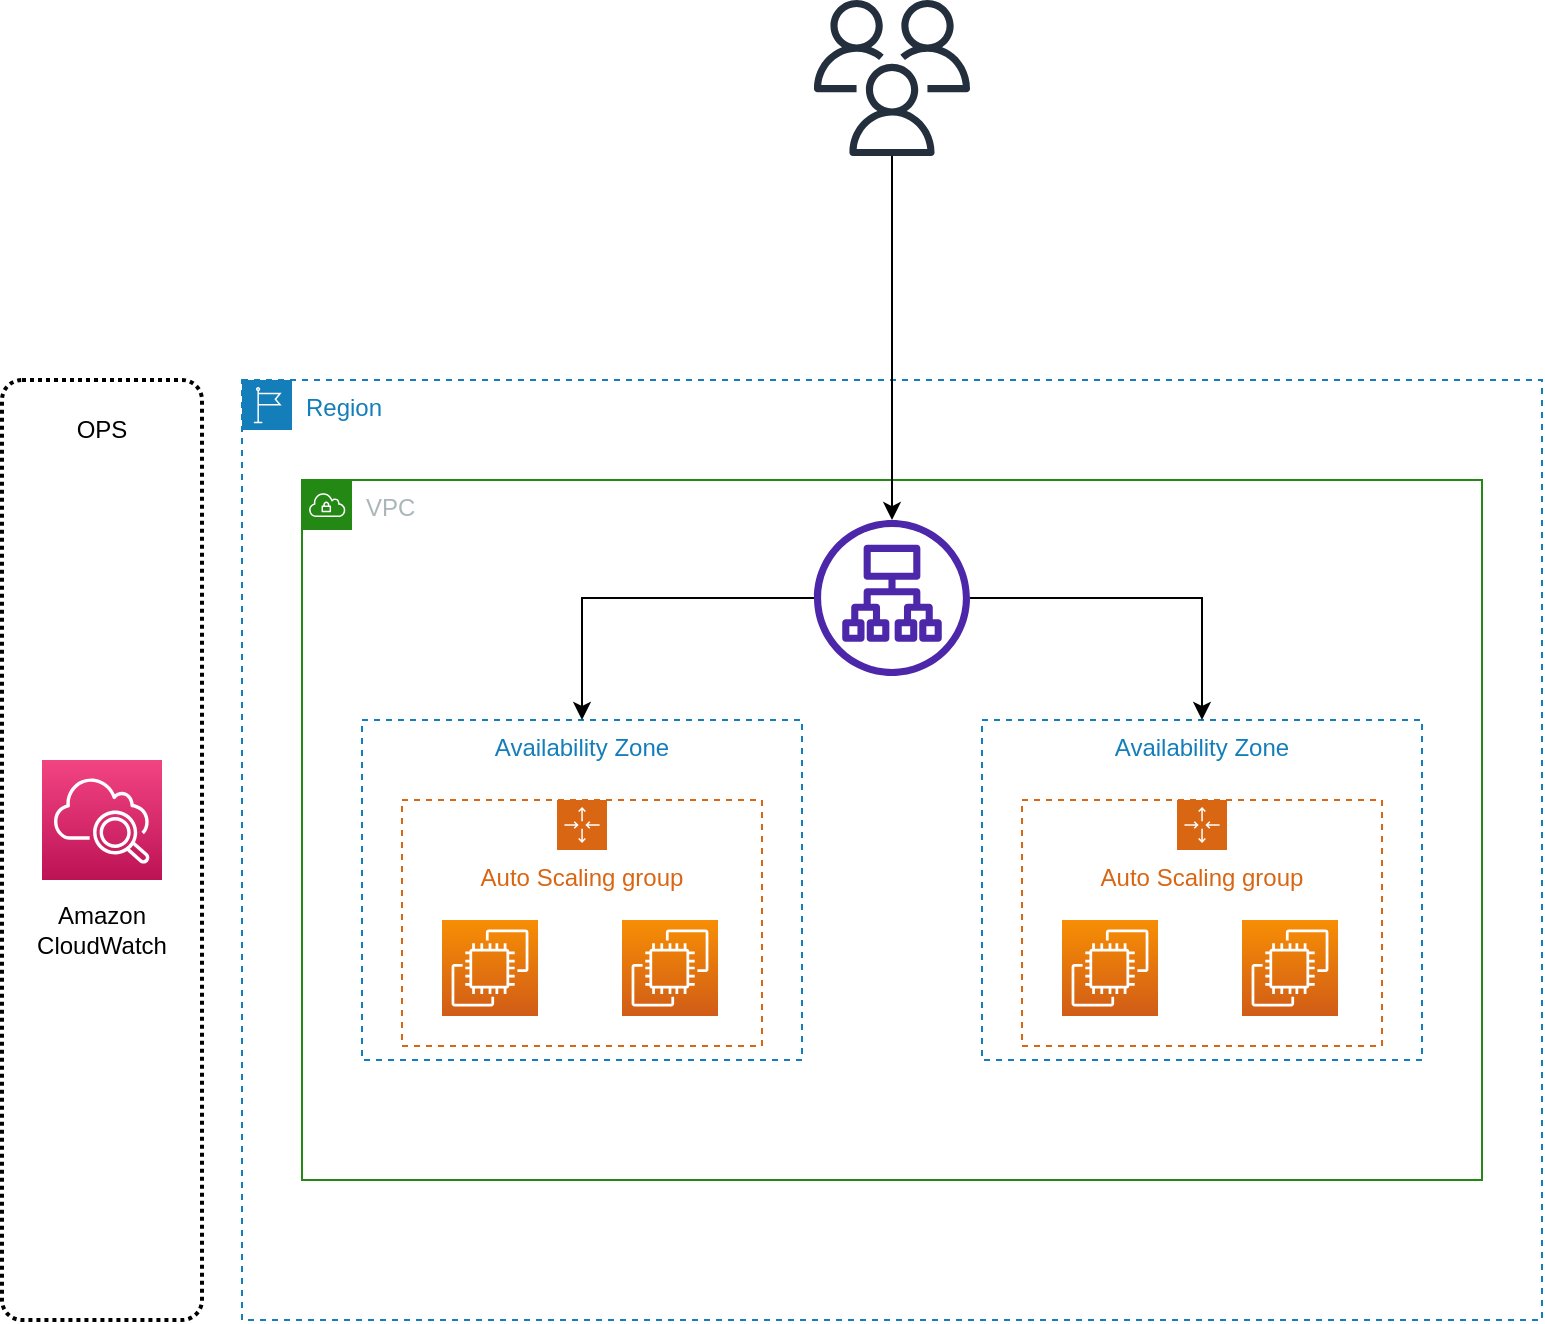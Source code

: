<mxfile version="17.1.2" type="github">
  <diagram id="dOz6Z9lJ9oCAIP8GvEkG" name="Page-1">
    <mxGraphModel dx="2066" dy="1136" grid="1" gridSize="10" guides="1" tooltips="1" connect="1" arrows="1" fold="1" page="1" pageScale="1" pageWidth="827" pageHeight="1169" math="0" shadow="0">
      <root>
        <mxCell id="0" />
        <mxCell id="1" parent="0" />
        <mxCell id="L7DC1weGrc2uVhu9UuXh-1" value="Region" style="points=[[0,0],[0.25,0],[0.5,0],[0.75,0],[1,0],[1,0.25],[1,0.5],[1,0.75],[1,1],[0.75,1],[0.5,1],[0.25,1],[0,1],[0,0.75],[0,0.5],[0,0.25]];outlineConnect=0;gradientColor=none;html=1;whiteSpace=wrap;fontSize=12;fontStyle=0;container=1;pointerEvents=0;collapsible=0;recursiveResize=0;shape=mxgraph.aws4.group;grIcon=mxgraph.aws4.group_region;strokeColor=#147EBA;fillColor=none;verticalAlign=top;align=left;spacingLeft=30;fontColor=#147EBA;dashed=1;" vertex="1" parent="1">
          <mxGeometry x="140" y="330" width="650" height="470" as="geometry" />
        </mxCell>
        <mxCell id="L7DC1weGrc2uVhu9UuXh-3" value="VPC" style="points=[[0,0],[0.25,0],[0.5,0],[0.75,0],[1,0],[1,0.25],[1,0.5],[1,0.75],[1,1],[0.75,1],[0.5,1],[0.25,1],[0,1],[0,0.75],[0,0.5],[0,0.25]];outlineConnect=0;gradientColor=none;html=1;whiteSpace=wrap;fontSize=12;fontStyle=0;container=1;pointerEvents=0;collapsible=0;recursiveResize=0;shape=mxgraph.aws4.group;grIcon=mxgraph.aws4.group_vpc;strokeColor=#248814;fillColor=none;verticalAlign=top;align=left;spacingLeft=30;fontColor=#AAB7B8;dashed=0;" vertex="1" parent="L7DC1weGrc2uVhu9UuXh-1">
          <mxGeometry x="30" y="50" width="590" height="350" as="geometry" />
        </mxCell>
        <mxCell id="L7DC1weGrc2uVhu9UuXh-11" value="" style="group" vertex="1" connectable="0" parent="L7DC1weGrc2uVhu9UuXh-3">
          <mxGeometry x="30" y="120" width="220" height="170" as="geometry" />
        </mxCell>
        <mxCell id="L7DC1weGrc2uVhu9UuXh-4" value="Availability Zone" style="fillColor=none;strokeColor=#147EBA;dashed=1;verticalAlign=top;fontStyle=0;fontColor=#147EBA;" vertex="1" parent="L7DC1weGrc2uVhu9UuXh-11">
          <mxGeometry width="220" height="170" as="geometry" />
        </mxCell>
        <mxCell id="L7DC1weGrc2uVhu9UuXh-7" value="Auto Scaling group" style="points=[[0,0],[0.25,0],[0.5,0],[0.75,0],[1,0],[1,0.25],[1,0.5],[1,0.75],[1,1],[0.75,1],[0.5,1],[0.25,1],[0,1],[0,0.75],[0,0.5],[0,0.25]];outlineConnect=0;gradientColor=none;html=1;whiteSpace=wrap;fontSize=12;fontStyle=0;container=1;pointerEvents=0;collapsible=0;recursiveResize=0;shape=mxgraph.aws4.groupCenter;grIcon=mxgraph.aws4.group_auto_scaling_group;grStroke=1;strokeColor=#D86613;fillColor=none;verticalAlign=top;align=center;fontColor=#D86613;dashed=1;spacingTop=25;" vertex="1" parent="L7DC1weGrc2uVhu9UuXh-11">
          <mxGeometry x="20" y="40" width="180" height="123" as="geometry" />
        </mxCell>
        <mxCell id="L7DC1weGrc2uVhu9UuXh-8" value="" style="sketch=0;points=[[0,0,0],[0.25,0,0],[0.5,0,0],[0.75,0,0],[1,0,0],[0,1,0],[0.25,1,0],[0.5,1,0],[0.75,1,0],[1,1,0],[0,0.25,0],[0,0.5,0],[0,0.75,0],[1,0.25,0],[1,0.5,0],[1,0.75,0]];outlineConnect=0;fontColor=#232F3E;gradientColor=#F78E04;gradientDirection=north;fillColor=#D05C17;strokeColor=#ffffff;dashed=0;verticalLabelPosition=bottom;verticalAlign=top;align=center;html=1;fontSize=12;fontStyle=0;aspect=fixed;shape=mxgraph.aws4.resourceIcon;resIcon=mxgraph.aws4.ec2;" vertex="1" parent="L7DC1weGrc2uVhu9UuXh-11">
          <mxGeometry x="40" y="100" width="48" height="48" as="geometry" />
        </mxCell>
        <mxCell id="L7DC1weGrc2uVhu9UuXh-10" value="" style="sketch=0;points=[[0,0,0],[0.25,0,0],[0.5,0,0],[0.75,0,0],[1,0,0],[0,1,0],[0.25,1,0],[0.5,1,0],[0.75,1,0],[1,1,0],[0,0.25,0],[0,0.5,0],[0,0.75,0],[1,0.25,0],[1,0.5,0],[1,0.75,0]];outlineConnect=0;fontColor=#232F3E;gradientColor=#F78E04;gradientDirection=north;fillColor=#D05C17;strokeColor=#ffffff;dashed=0;verticalLabelPosition=bottom;verticalAlign=top;align=center;html=1;fontSize=12;fontStyle=0;aspect=fixed;shape=mxgraph.aws4.resourceIcon;resIcon=mxgraph.aws4.ec2;" vertex="1" parent="L7DC1weGrc2uVhu9UuXh-11">
          <mxGeometry x="130" y="100" width="48" height="48" as="geometry" />
        </mxCell>
        <mxCell id="L7DC1weGrc2uVhu9UuXh-12" value="" style="group" vertex="1" connectable="0" parent="L7DC1weGrc2uVhu9UuXh-3">
          <mxGeometry x="340" y="120" width="220" height="170" as="geometry" />
        </mxCell>
        <mxCell id="L7DC1weGrc2uVhu9UuXh-13" value="Availability Zone" style="fillColor=none;strokeColor=#147EBA;dashed=1;verticalAlign=top;fontStyle=0;fontColor=#147EBA;" vertex="1" parent="L7DC1weGrc2uVhu9UuXh-12">
          <mxGeometry width="220" height="170" as="geometry" />
        </mxCell>
        <mxCell id="L7DC1weGrc2uVhu9UuXh-14" value="Auto Scaling group" style="points=[[0,0],[0.25,0],[0.5,0],[0.75,0],[1,0],[1,0.25],[1,0.5],[1,0.75],[1,1],[0.75,1],[0.5,1],[0.25,1],[0,1],[0,0.75],[0,0.5],[0,0.25]];outlineConnect=0;gradientColor=none;html=1;whiteSpace=wrap;fontSize=12;fontStyle=0;container=1;pointerEvents=0;collapsible=0;recursiveResize=0;shape=mxgraph.aws4.groupCenter;grIcon=mxgraph.aws4.group_auto_scaling_group;grStroke=1;strokeColor=#D86613;fillColor=none;verticalAlign=top;align=center;fontColor=#D86613;dashed=1;spacingTop=25;" vertex="1" parent="L7DC1weGrc2uVhu9UuXh-12">
          <mxGeometry x="20" y="40" width="180" height="123" as="geometry" />
        </mxCell>
        <mxCell id="L7DC1weGrc2uVhu9UuXh-15" value="" style="sketch=0;points=[[0,0,0],[0.25,0,0],[0.5,0,0],[0.75,0,0],[1,0,0],[0,1,0],[0.25,1,0],[0.5,1,0],[0.75,1,0],[1,1,0],[0,0.25,0],[0,0.5,0],[0,0.75,0],[1,0.25,0],[1,0.5,0],[1,0.75,0]];outlineConnect=0;fontColor=#232F3E;gradientColor=#F78E04;gradientDirection=north;fillColor=#D05C17;strokeColor=#ffffff;dashed=0;verticalLabelPosition=bottom;verticalAlign=top;align=center;html=1;fontSize=12;fontStyle=0;aspect=fixed;shape=mxgraph.aws4.resourceIcon;resIcon=mxgraph.aws4.ec2;" vertex="1" parent="L7DC1weGrc2uVhu9UuXh-12">
          <mxGeometry x="40" y="100" width="48" height="48" as="geometry" />
        </mxCell>
        <mxCell id="L7DC1weGrc2uVhu9UuXh-16" value="" style="sketch=0;points=[[0,0,0],[0.25,0,0],[0.5,0,0],[0.75,0,0],[1,0,0],[0,1,0],[0.25,1,0],[0.5,1,0],[0.75,1,0],[1,1,0],[0,0.25,0],[0,0.5,0],[0,0.75,0],[1,0.25,0],[1,0.5,0],[1,0.75,0]];outlineConnect=0;fontColor=#232F3E;gradientColor=#F78E04;gradientDirection=north;fillColor=#D05C17;strokeColor=#ffffff;dashed=0;verticalLabelPosition=bottom;verticalAlign=top;align=center;html=1;fontSize=12;fontStyle=0;aspect=fixed;shape=mxgraph.aws4.resourceIcon;resIcon=mxgraph.aws4.ec2;" vertex="1" parent="L7DC1weGrc2uVhu9UuXh-12">
          <mxGeometry x="130" y="100" width="48" height="48" as="geometry" />
        </mxCell>
        <mxCell id="L7DC1weGrc2uVhu9UuXh-19" style="edgeStyle=orthogonalEdgeStyle;rounded=0;orthogonalLoop=1;jettySize=auto;html=1;" edge="1" parent="L7DC1weGrc2uVhu9UuXh-3" source="L7DC1weGrc2uVhu9UuXh-18" target="L7DC1weGrc2uVhu9UuXh-13">
          <mxGeometry relative="1" as="geometry" />
        </mxCell>
        <mxCell id="L7DC1weGrc2uVhu9UuXh-20" style="edgeStyle=orthogonalEdgeStyle;rounded=0;orthogonalLoop=1;jettySize=auto;html=1;" edge="1" parent="L7DC1weGrc2uVhu9UuXh-3" source="L7DC1weGrc2uVhu9UuXh-18" target="L7DC1weGrc2uVhu9UuXh-4">
          <mxGeometry relative="1" as="geometry" />
        </mxCell>
        <mxCell id="L7DC1weGrc2uVhu9UuXh-18" value="" style="sketch=0;outlineConnect=0;fontColor=#232F3E;gradientColor=none;fillColor=#4D27AA;strokeColor=none;dashed=0;verticalLabelPosition=bottom;verticalAlign=top;align=center;html=1;fontSize=12;fontStyle=0;aspect=fixed;pointerEvents=1;shape=mxgraph.aws4.application_load_balancer;" vertex="1" parent="L7DC1weGrc2uVhu9UuXh-3">
          <mxGeometry x="256" y="20" width="78" height="78" as="geometry" />
        </mxCell>
        <mxCell id="L7DC1weGrc2uVhu9UuXh-2" value="" style="rounded=1;arcSize=10;dashed=1;fillColor=none;gradientColor=none;dashPattern=1 1;strokeWidth=2;" vertex="1" parent="1">
          <mxGeometry x="20" y="330" width="100" height="470" as="geometry" />
        </mxCell>
        <mxCell id="L7DC1weGrc2uVhu9UuXh-21" value="" style="sketch=0;points=[[0,0,0],[0.25,0,0],[0.5,0,0],[0.75,0,0],[1,0,0],[0,1,0],[0.25,1,0],[0.5,1,0],[0.75,1,0],[1,1,0],[0,0.25,0],[0,0.5,0],[0,0.75,0],[1,0.25,0],[1,0.5,0],[1,0.75,0]];points=[[0,0,0],[0.25,0,0],[0.5,0,0],[0.75,0,0],[1,0,0],[0,1,0],[0.25,1,0],[0.5,1,0],[0.75,1,0],[1,1,0],[0,0.25,0],[0,0.5,0],[0,0.75,0],[1,0.25,0],[1,0.5,0],[1,0.75,0]];outlineConnect=0;fontColor=#232F3E;gradientColor=#F34482;gradientDirection=north;fillColor=#BC1356;strokeColor=#ffffff;dashed=0;verticalLabelPosition=bottom;verticalAlign=top;align=center;html=1;fontSize=12;fontStyle=0;aspect=fixed;shape=mxgraph.aws4.resourceIcon;resIcon=mxgraph.aws4.cloudwatch_2;" vertex="1" parent="1">
          <mxGeometry x="40" y="520" width="60" height="60" as="geometry" />
        </mxCell>
        <mxCell id="L7DC1weGrc2uVhu9UuXh-23" style="edgeStyle=orthogonalEdgeStyle;rounded=0;orthogonalLoop=1;jettySize=auto;html=1;" edge="1" parent="1" source="L7DC1weGrc2uVhu9UuXh-22" target="L7DC1weGrc2uVhu9UuXh-18">
          <mxGeometry relative="1" as="geometry" />
        </mxCell>
        <mxCell id="L7DC1weGrc2uVhu9UuXh-22" value="" style="sketch=0;outlineConnect=0;fontColor=#232F3E;gradientColor=none;fillColor=#232F3D;strokeColor=none;dashed=0;verticalLabelPosition=bottom;verticalAlign=top;align=center;html=1;fontSize=12;fontStyle=0;aspect=fixed;pointerEvents=1;shape=mxgraph.aws4.users;" vertex="1" parent="1">
          <mxGeometry x="426" y="140" width="78" height="78" as="geometry" />
        </mxCell>
        <mxCell id="L7DC1weGrc2uVhu9UuXh-24" value="OPS" style="text;html=1;strokeColor=none;fillColor=none;align=center;verticalAlign=middle;whiteSpace=wrap;rounded=0;" vertex="1" parent="1">
          <mxGeometry x="40" y="340" width="60" height="30" as="geometry" />
        </mxCell>
        <mxCell id="L7DC1weGrc2uVhu9UuXh-25" value="Amazon CloudWatch" style="text;html=1;strokeColor=none;fillColor=none;align=center;verticalAlign=middle;whiteSpace=wrap;rounded=0;" vertex="1" parent="1">
          <mxGeometry x="40" y="590" width="60" height="30" as="geometry" />
        </mxCell>
      </root>
    </mxGraphModel>
  </diagram>
</mxfile>
